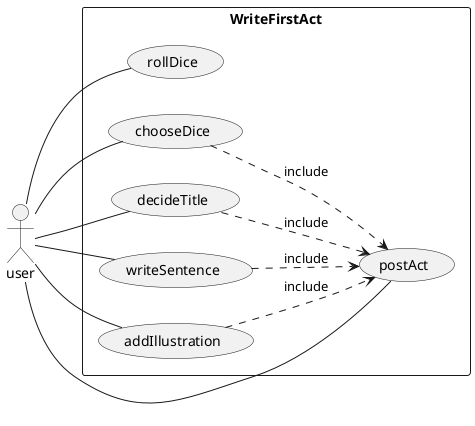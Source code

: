 @startuml writeFirstAct

left to right direction

actor user

rectangle WriteFirstAct {
    user -- (rollDice)
    user -- (chooseDice)
    user -- (decideTitle)
    user -- (writeSentence)
    user -- (addIllustration)    
    user -- (postAct)
    (chooseDice) ..> (postAct) : include
    (decideTitle) ..> (postAct) : include
    (writeSentence) ..> (postAct) : include
    (addIllustration) ..> (postAct) : include
}

@enduml